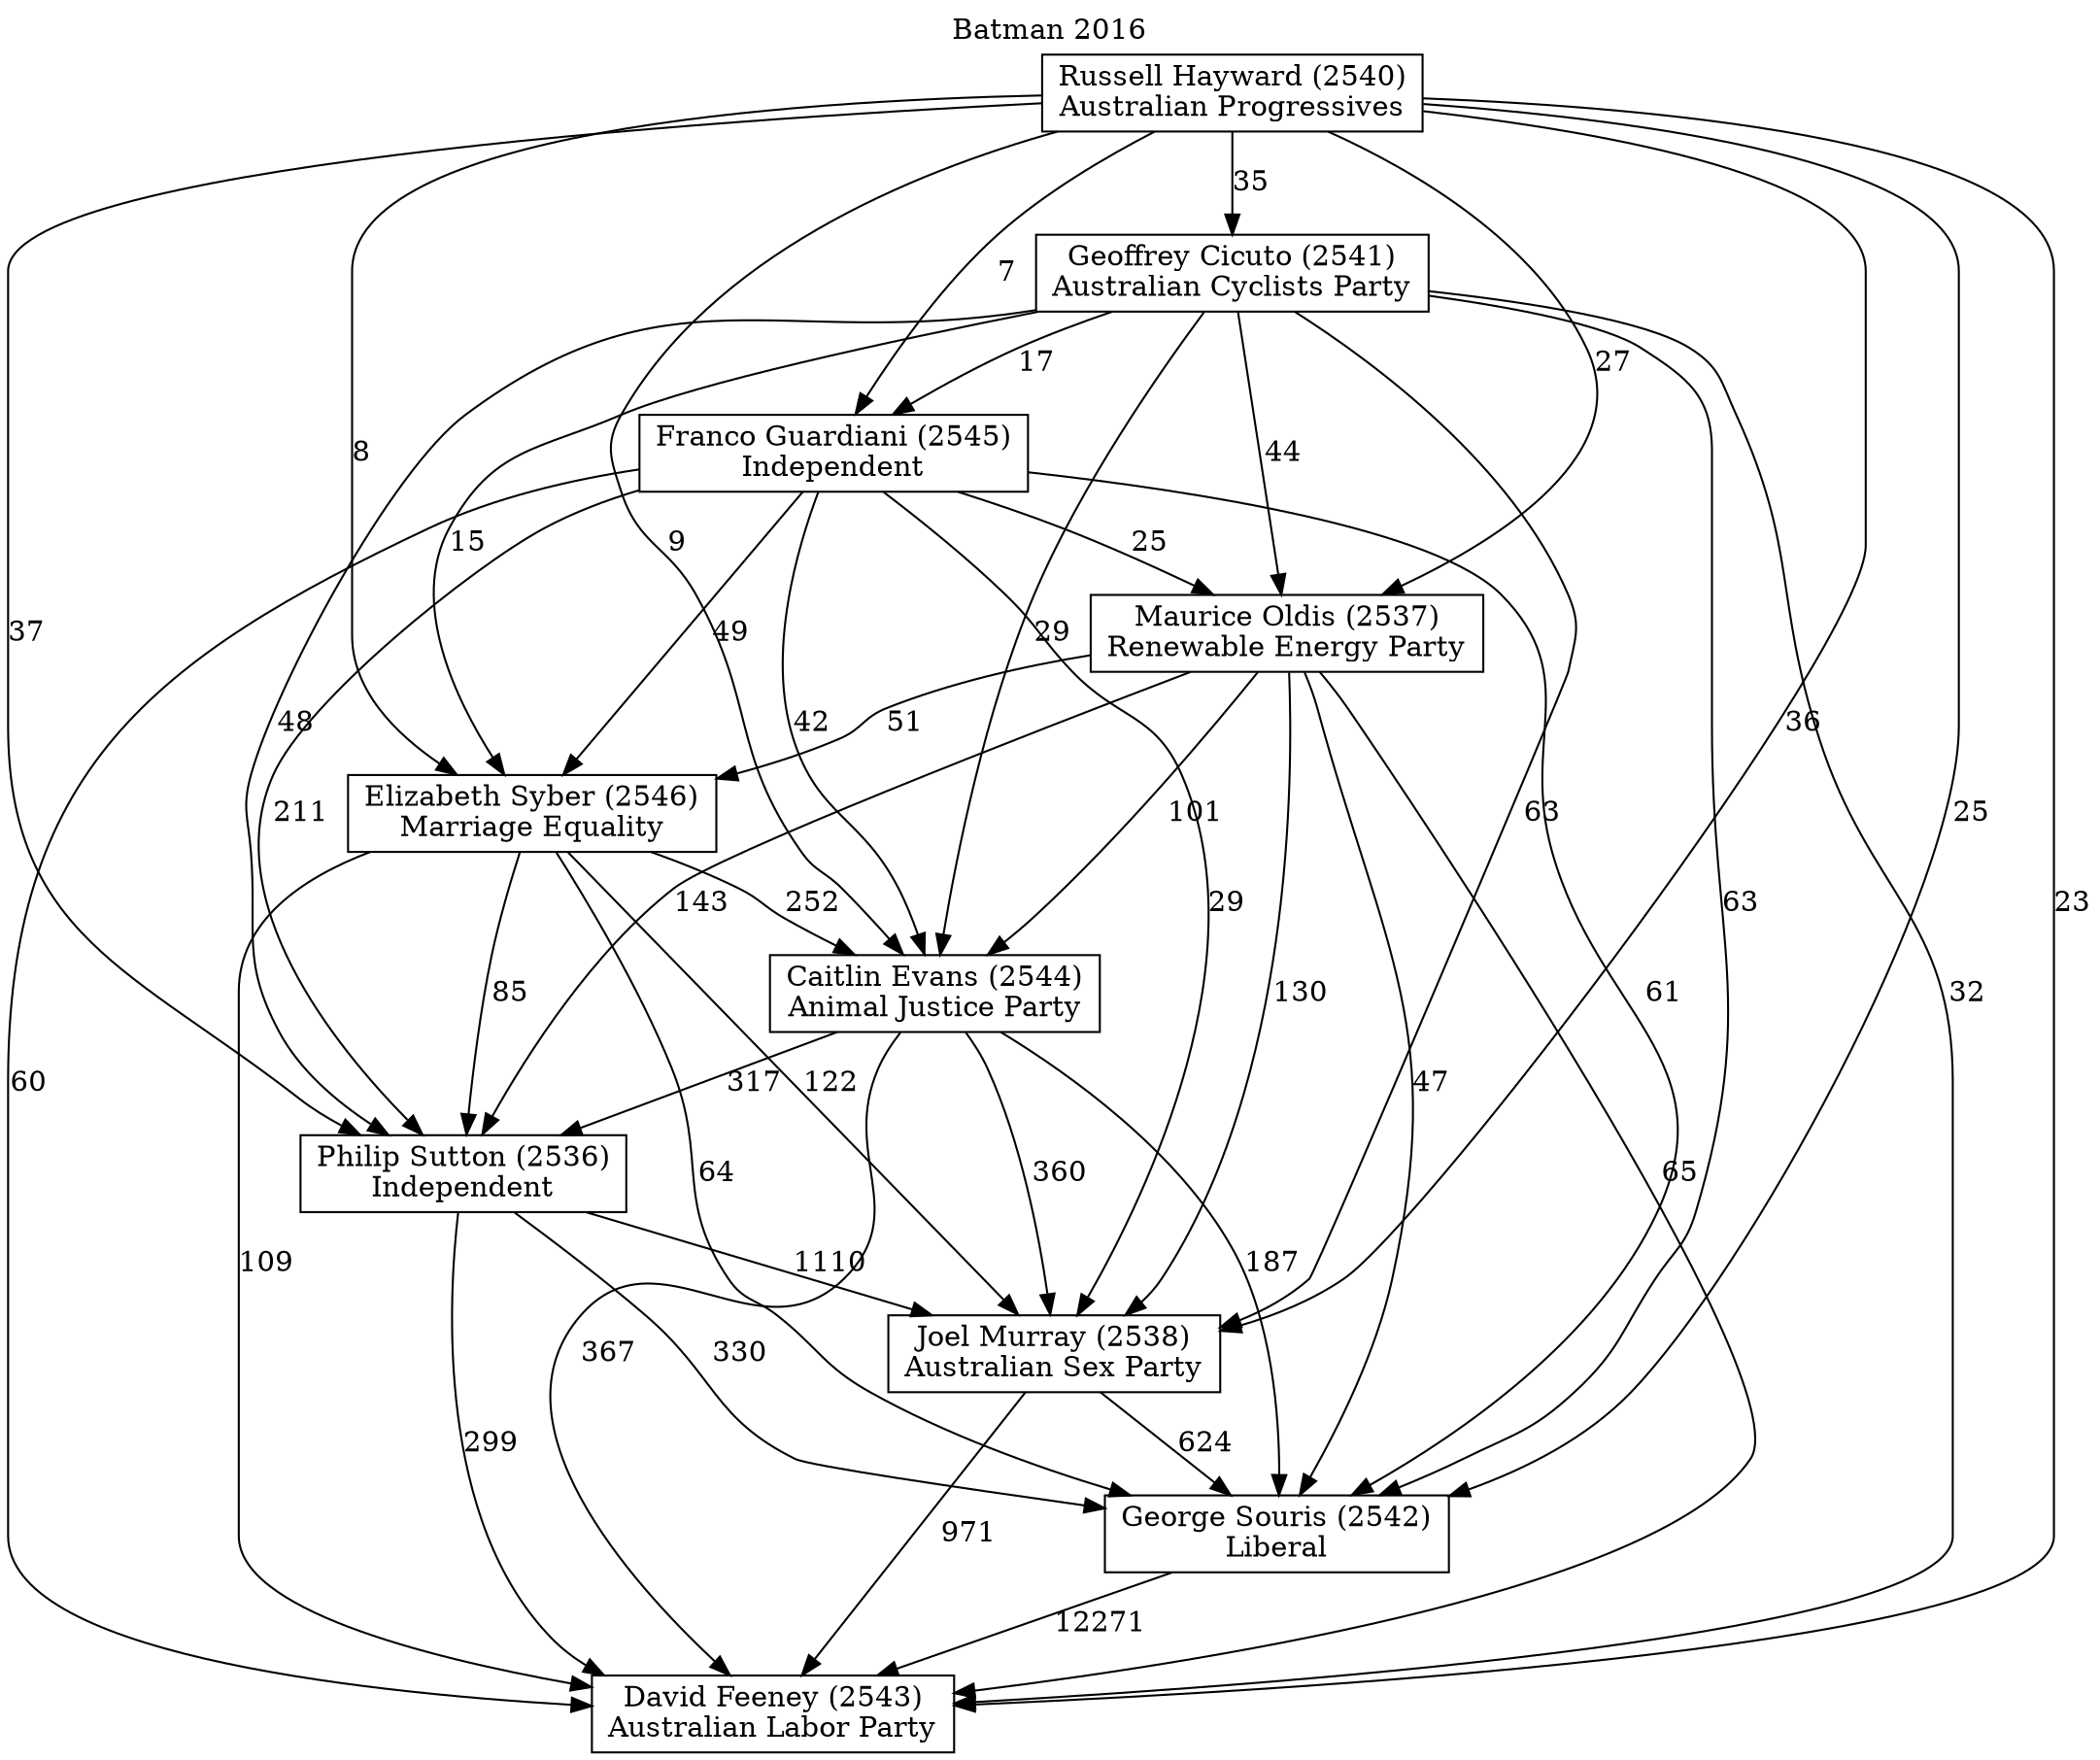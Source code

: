 // House preference flow
digraph "David Feeney (2543)_Batman_2016" {
	graph [label="Batman 2016" labelloc=t mclimit=10]
	node [shape=box]
	"Russell Hayward (2540)" [label="Russell Hayward (2540)
Australian Progressives"]
	"Geoffrey Cicuto (2541)" [label="Geoffrey Cicuto (2541)
Australian Cyclists Party"]
	"Elizabeth Syber (2546)" [label="Elizabeth Syber (2546)
Marriage Equality"]
	"David Feeney (2543)" [label="David Feeney (2543)
Australian Labor Party"]
	"Franco Guardiani (2545)" [label="Franco Guardiani (2545)
Independent"]
	"Maurice Oldis (2537)" [label="Maurice Oldis (2537)
Renewable Energy Party"]
	"Philip Sutton (2536)" [label="Philip Sutton (2536)
Independent"]
	"Joel Murray (2538)" [label="Joel Murray (2538)
Australian Sex Party"]
	"George Souris (2542)" [label="George Souris (2542)
Liberal"]
	"Caitlin Evans (2544)" [label="Caitlin Evans (2544)
Animal Justice Party"]
	"Russell Hayward (2540)" -> "Philip Sutton (2536)" [label=37]
	"Franco Guardiani (2545)" -> "David Feeney (2543)" [label=60]
	"Elizabeth Syber (2546)" -> "George Souris (2542)" [label=64]
	"George Souris (2542)" -> "David Feeney (2543)" [label=12271]
	"Philip Sutton (2536)" -> "Joel Murray (2538)" [label=1110]
	"Franco Guardiani (2545)" -> "George Souris (2542)" [label=61]
	"Philip Sutton (2536)" -> "David Feeney (2543)" [label=299]
	"Franco Guardiani (2545)" -> "Joel Murray (2538)" [label=29]
	"Geoffrey Cicuto (2541)" -> "David Feeney (2543)" [label=32]
	"Geoffrey Cicuto (2541)" -> "Joel Murray (2538)" [label=63]
	"Maurice Oldis (2537)" -> "George Souris (2542)" [label=47]
	"Geoffrey Cicuto (2541)" -> "Philip Sutton (2536)" [label=48]
	"Maurice Oldis (2537)" -> "Elizabeth Syber (2546)" [label=51]
	"Franco Guardiani (2545)" -> "Caitlin Evans (2544)" [label=42]
	"Franco Guardiani (2545)" -> "Elizabeth Syber (2546)" [label=49]
	"Caitlin Evans (2544)" -> "George Souris (2542)" [label=187]
	"Philip Sutton (2536)" -> "George Souris (2542)" [label=330]
	"Elizabeth Syber (2546)" -> "David Feeney (2543)" [label=109]
	"Russell Hayward (2540)" -> "Maurice Oldis (2537)" [label=27]
	"Russell Hayward (2540)" -> "Franco Guardiani (2545)" [label=7]
	"Maurice Oldis (2537)" -> "Philip Sutton (2536)" [label=143]
	"Geoffrey Cicuto (2541)" -> "Elizabeth Syber (2546)" [label=15]
	"Elizabeth Syber (2546)" -> "Caitlin Evans (2544)" [label=252]
	"Maurice Oldis (2537)" -> "David Feeney (2543)" [label=65]
	"Elizabeth Syber (2546)" -> "Joel Murray (2538)" [label=122]
	"Caitlin Evans (2544)" -> "Philip Sutton (2536)" [label=317]
	"Geoffrey Cicuto (2541)" -> "Maurice Oldis (2537)" [label=44]
	"Russell Hayward (2540)" -> "George Souris (2542)" [label=25]
	"Geoffrey Cicuto (2541)" -> "Franco Guardiani (2545)" [label=17]
	"Joel Murray (2538)" -> "David Feeney (2543)" [label=971]
	"Russell Hayward (2540)" -> "David Feeney (2543)" [label=23]
	"Geoffrey Cicuto (2541)" -> "George Souris (2542)" [label=63]
	"Russell Hayward (2540)" -> "Caitlin Evans (2544)" [label=9]
	"Maurice Oldis (2537)" -> "Caitlin Evans (2544)" [label=101]
	"Caitlin Evans (2544)" -> "Joel Murray (2538)" [label=360]
	"Franco Guardiani (2545)" -> "Philip Sutton (2536)" [label=211]
	"Maurice Oldis (2537)" -> "Joel Murray (2538)" [label=130]
	"Russell Hayward (2540)" -> "Elizabeth Syber (2546)" [label=8]
	"Russell Hayward (2540)" -> "Geoffrey Cicuto (2541)" [label=35]
	"Geoffrey Cicuto (2541)" -> "Caitlin Evans (2544)" [label=29]
	"Caitlin Evans (2544)" -> "David Feeney (2543)" [label=367]
	"Elizabeth Syber (2546)" -> "Philip Sutton (2536)" [label=85]
	"Russell Hayward (2540)" -> "Joel Murray (2538)" [label=36]
	"Franco Guardiani (2545)" -> "Maurice Oldis (2537)" [label=25]
	"Joel Murray (2538)" -> "George Souris (2542)" [label=624]
}
